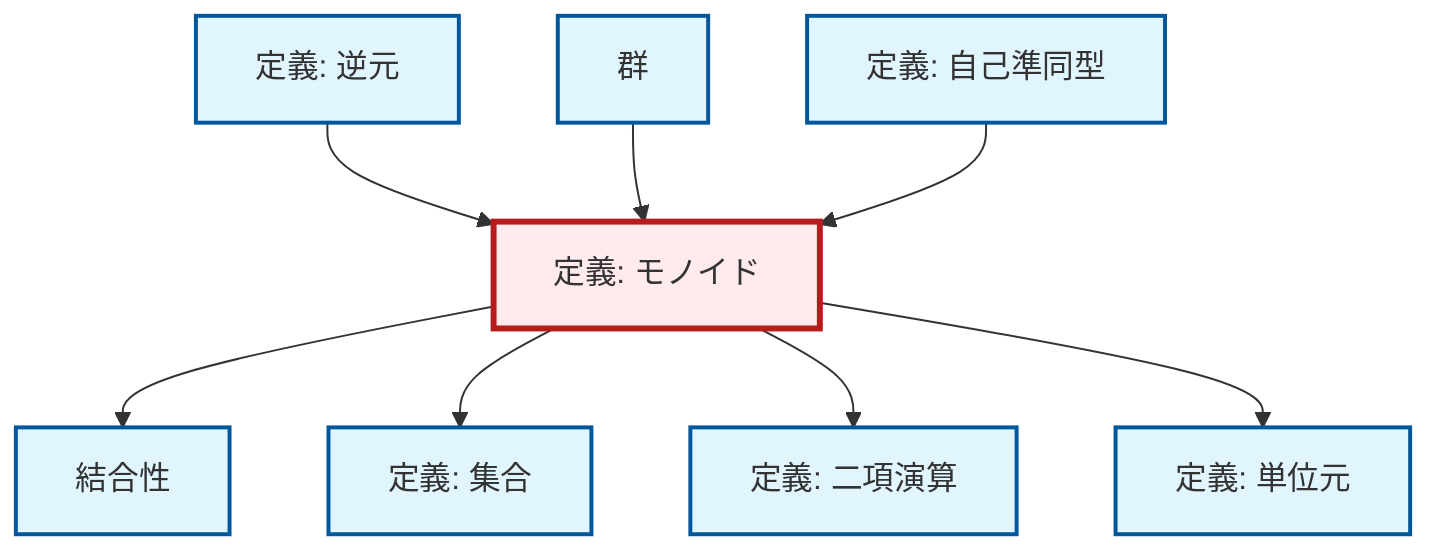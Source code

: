 graph TD
    classDef definition fill:#e1f5fe,stroke:#01579b,stroke-width:2px
    classDef theorem fill:#f3e5f5,stroke:#4a148c,stroke-width:2px
    classDef axiom fill:#fff3e0,stroke:#e65100,stroke-width:2px
    classDef example fill:#e8f5e9,stroke:#1b5e20,stroke-width:2px
    classDef current fill:#ffebee,stroke:#b71c1c,stroke-width:3px
    def-endomorphism["定義: 自己準同型"]:::definition
    def-associativity["結合性"]:::definition
    def-identity-element["定義: 単位元"]:::definition
    def-binary-operation["定義: 二項演算"]:::definition
    def-inverse-element["定義: 逆元"]:::definition
    def-set["定義: 集合"]:::definition
    def-monoid["定義: モノイド"]:::definition
    def-group["群"]:::definition
    def-monoid --> def-associativity
    def-monoid --> def-set
    def-monoid --> def-binary-operation
    def-inverse-element --> def-monoid
    def-monoid --> def-identity-element
    def-group --> def-monoid
    def-endomorphism --> def-monoid
    class def-monoid current